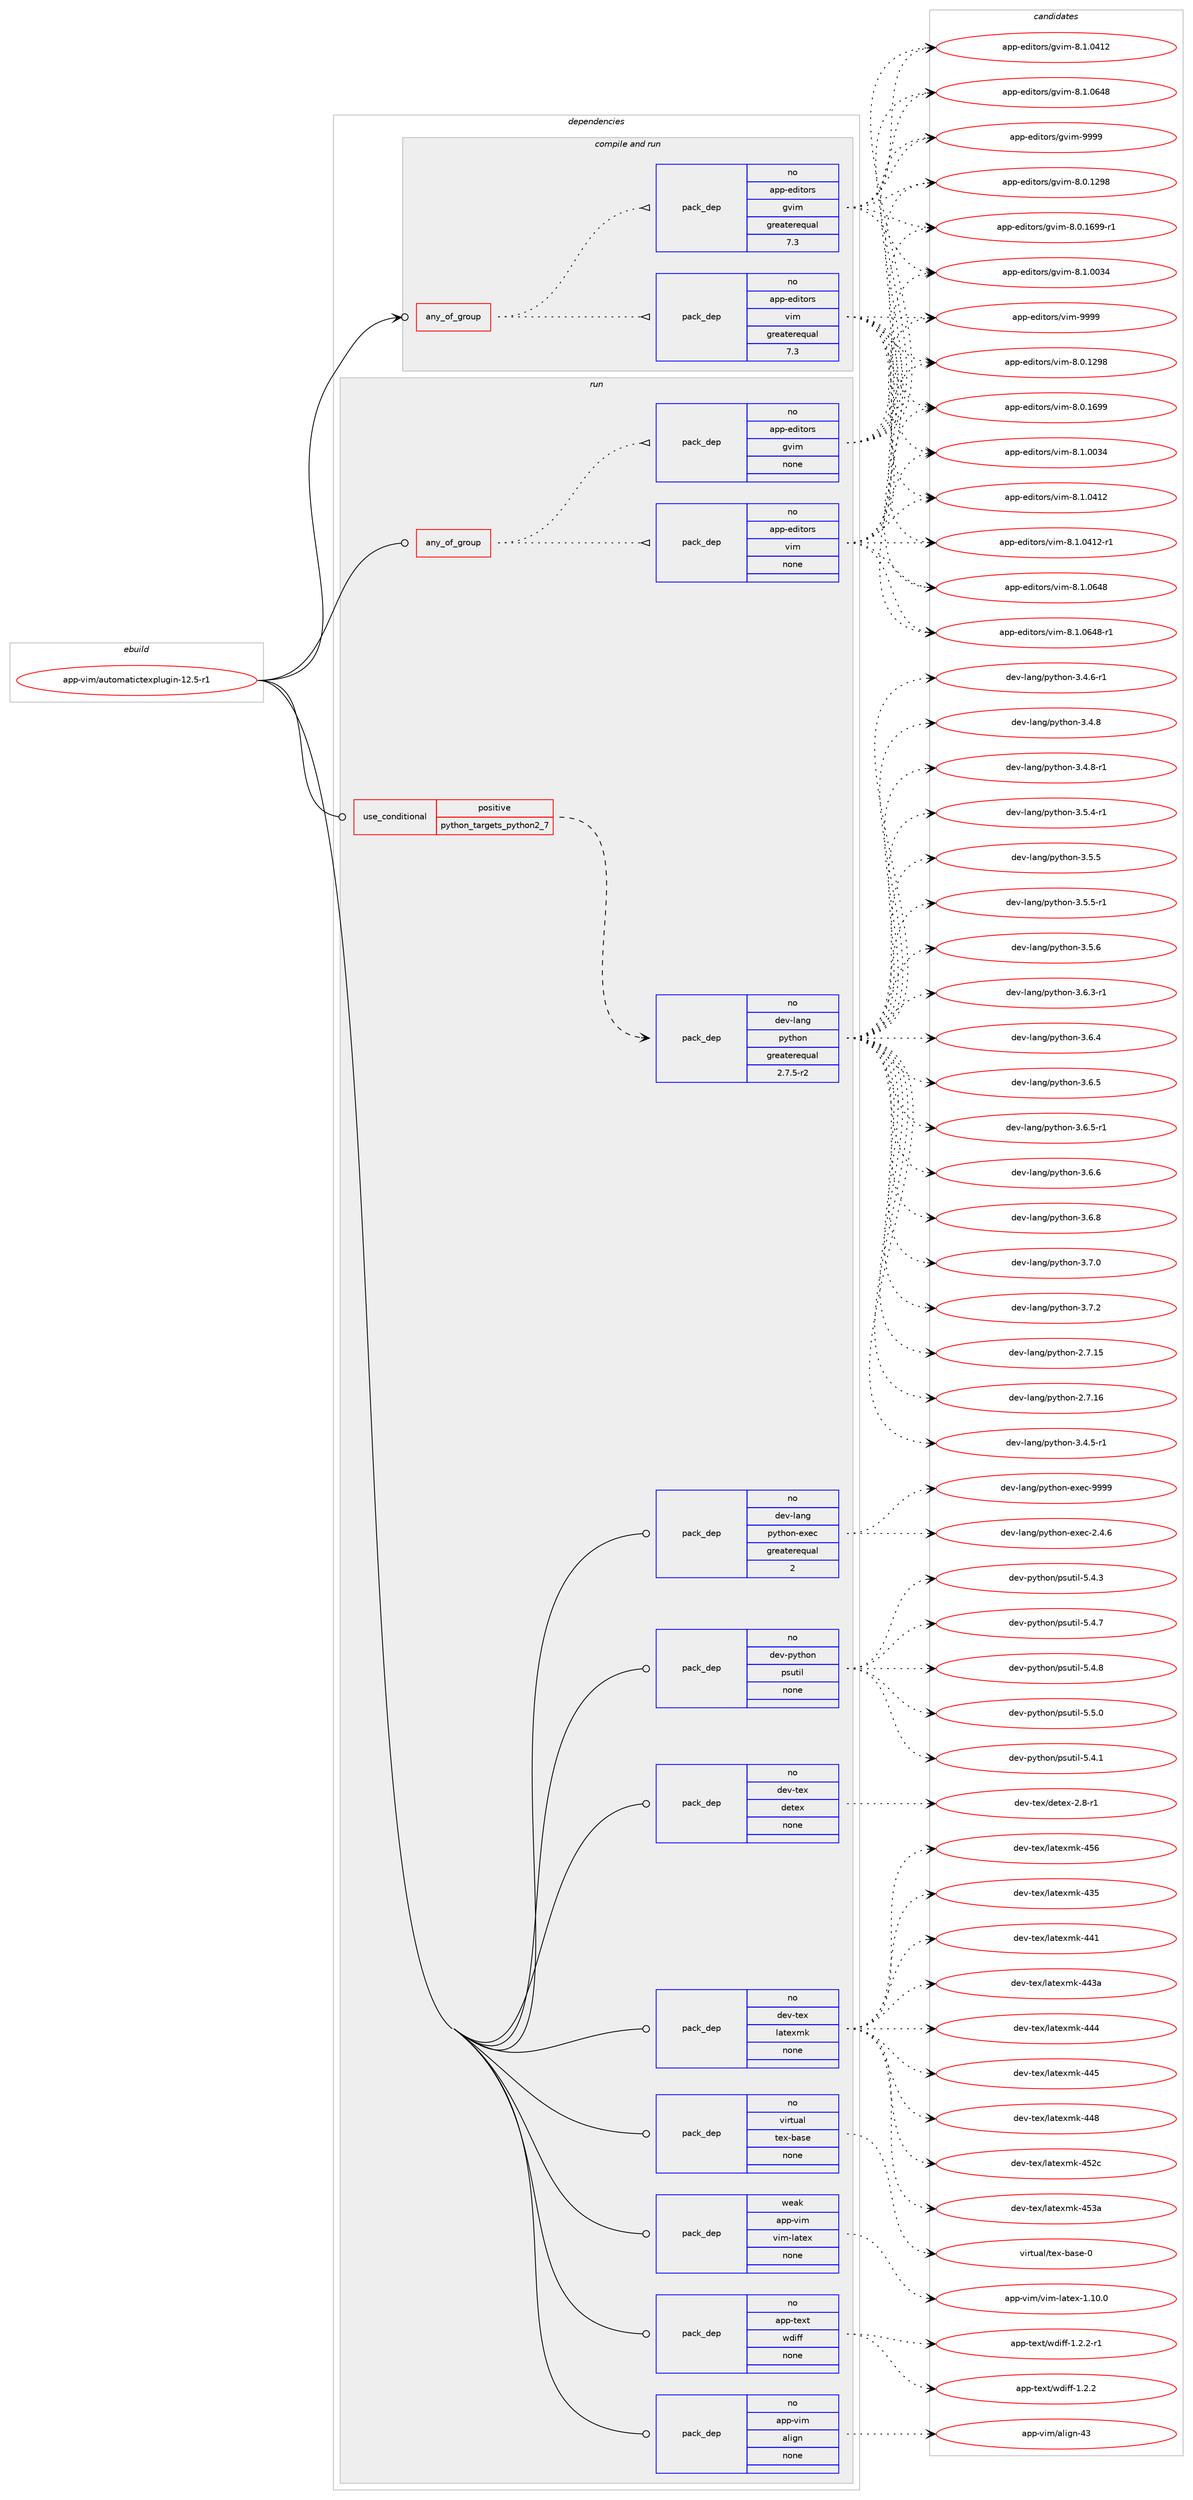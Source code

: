 digraph prolog {

# *************
# Graph options
# *************

newrank=true;
concentrate=true;
compound=true;
graph [rankdir=LR,fontname=Helvetica,fontsize=10,ranksep=1.5];#, ranksep=2.5, nodesep=0.2];
edge  [arrowhead=vee];
node  [fontname=Helvetica,fontsize=10];

# **********
# The ebuild
# **********

subgraph cluster_leftcol {
color=gray;
rank=same;
label=<<i>ebuild</i>>;
id [label="app-vim/automatictexplugin-12.5-r1", color=red, width=4, href="../app-vim/automatictexplugin-12.5-r1.svg"];
}

# ****************
# The dependencies
# ****************

subgraph cluster_midcol {
color=gray;
label=<<i>dependencies</i>>;
subgraph cluster_compile {
fillcolor="#eeeeee";
style=filled;
label=<<i>compile</i>>;
}
subgraph cluster_compileandrun {
fillcolor="#eeeeee";
style=filled;
label=<<i>compile and run</i>>;
subgraph any20043 {
dependency1313881 [label=<<TABLE BORDER="0" CELLBORDER="1" CELLSPACING="0" CELLPADDING="4"><TR><TD CELLPADDING="10">any_of_group</TD></TR></TABLE>>, shape=none, color=red];subgraph pack936925 {
dependency1313882 [label=<<TABLE BORDER="0" CELLBORDER="1" CELLSPACING="0" CELLPADDING="4" WIDTH="220"><TR><TD ROWSPAN="6" CELLPADDING="30">pack_dep</TD></TR><TR><TD WIDTH="110">no</TD></TR><TR><TD>app-editors</TD></TR><TR><TD>vim</TD></TR><TR><TD>greaterequal</TD></TR><TR><TD>7.3</TD></TR></TABLE>>, shape=none, color=blue];
}
dependency1313881:e -> dependency1313882:w [weight=20,style="dotted",arrowhead="oinv"];
subgraph pack936926 {
dependency1313883 [label=<<TABLE BORDER="0" CELLBORDER="1" CELLSPACING="0" CELLPADDING="4" WIDTH="220"><TR><TD ROWSPAN="6" CELLPADDING="30">pack_dep</TD></TR><TR><TD WIDTH="110">no</TD></TR><TR><TD>app-editors</TD></TR><TR><TD>gvim</TD></TR><TR><TD>greaterequal</TD></TR><TR><TD>7.3</TD></TR></TABLE>>, shape=none, color=blue];
}
dependency1313881:e -> dependency1313883:w [weight=20,style="dotted",arrowhead="oinv"];
}
id:e -> dependency1313881:w [weight=20,style="solid",arrowhead="odotvee"];
}
subgraph cluster_run {
fillcolor="#eeeeee";
style=filled;
label=<<i>run</i>>;
subgraph any20044 {
dependency1313884 [label=<<TABLE BORDER="0" CELLBORDER="1" CELLSPACING="0" CELLPADDING="4"><TR><TD CELLPADDING="10">any_of_group</TD></TR></TABLE>>, shape=none, color=red];subgraph pack936927 {
dependency1313885 [label=<<TABLE BORDER="0" CELLBORDER="1" CELLSPACING="0" CELLPADDING="4" WIDTH="220"><TR><TD ROWSPAN="6" CELLPADDING="30">pack_dep</TD></TR><TR><TD WIDTH="110">no</TD></TR><TR><TD>app-editors</TD></TR><TR><TD>vim</TD></TR><TR><TD>none</TD></TR><TR><TD></TD></TR></TABLE>>, shape=none, color=blue];
}
dependency1313884:e -> dependency1313885:w [weight=20,style="dotted",arrowhead="oinv"];
subgraph pack936928 {
dependency1313886 [label=<<TABLE BORDER="0" CELLBORDER="1" CELLSPACING="0" CELLPADDING="4" WIDTH="220"><TR><TD ROWSPAN="6" CELLPADDING="30">pack_dep</TD></TR><TR><TD WIDTH="110">no</TD></TR><TR><TD>app-editors</TD></TR><TR><TD>gvim</TD></TR><TR><TD>none</TD></TR><TR><TD></TD></TR></TABLE>>, shape=none, color=blue];
}
dependency1313884:e -> dependency1313886:w [weight=20,style="dotted",arrowhead="oinv"];
}
id:e -> dependency1313884:w [weight=20,style="solid",arrowhead="odot"];
subgraph cond356364 {
dependency1313887 [label=<<TABLE BORDER="0" CELLBORDER="1" CELLSPACING="0" CELLPADDING="4"><TR><TD ROWSPAN="3" CELLPADDING="10">use_conditional</TD></TR><TR><TD>positive</TD></TR><TR><TD>python_targets_python2_7</TD></TR></TABLE>>, shape=none, color=red];
subgraph pack936929 {
dependency1313888 [label=<<TABLE BORDER="0" CELLBORDER="1" CELLSPACING="0" CELLPADDING="4" WIDTH="220"><TR><TD ROWSPAN="6" CELLPADDING="30">pack_dep</TD></TR><TR><TD WIDTH="110">no</TD></TR><TR><TD>dev-lang</TD></TR><TR><TD>python</TD></TR><TR><TD>greaterequal</TD></TR><TR><TD>2.7.5-r2</TD></TR></TABLE>>, shape=none, color=blue];
}
dependency1313887:e -> dependency1313888:w [weight=20,style="dashed",arrowhead="vee"];
}
id:e -> dependency1313887:w [weight=20,style="solid",arrowhead="odot"];
subgraph pack936930 {
dependency1313889 [label=<<TABLE BORDER="0" CELLBORDER="1" CELLSPACING="0" CELLPADDING="4" WIDTH="220"><TR><TD ROWSPAN="6" CELLPADDING="30">pack_dep</TD></TR><TR><TD WIDTH="110">no</TD></TR><TR><TD>app-text</TD></TR><TR><TD>wdiff</TD></TR><TR><TD>none</TD></TR><TR><TD></TD></TR></TABLE>>, shape=none, color=blue];
}
id:e -> dependency1313889:w [weight=20,style="solid",arrowhead="odot"];
subgraph pack936931 {
dependency1313890 [label=<<TABLE BORDER="0" CELLBORDER="1" CELLSPACING="0" CELLPADDING="4" WIDTH="220"><TR><TD ROWSPAN="6" CELLPADDING="30">pack_dep</TD></TR><TR><TD WIDTH="110">no</TD></TR><TR><TD>app-vim</TD></TR><TR><TD>align</TD></TR><TR><TD>none</TD></TR><TR><TD></TD></TR></TABLE>>, shape=none, color=blue];
}
id:e -> dependency1313890:w [weight=20,style="solid",arrowhead="odot"];
subgraph pack936932 {
dependency1313891 [label=<<TABLE BORDER="0" CELLBORDER="1" CELLSPACING="0" CELLPADDING="4" WIDTH="220"><TR><TD ROWSPAN="6" CELLPADDING="30">pack_dep</TD></TR><TR><TD WIDTH="110">no</TD></TR><TR><TD>dev-lang</TD></TR><TR><TD>python-exec</TD></TR><TR><TD>greaterequal</TD></TR><TR><TD>2</TD></TR></TABLE>>, shape=none, color=blue];
}
id:e -> dependency1313891:w [weight=20,style="solid",arrowhead="odot"];
subgraph pack936933 {
dependency1313892 [label=<<TABLE BORDER="0" CELLBORDER="1" CELLSPACING="0" CELLPADDING="4" WIDTH="220"><TR><TD ROWSPAN="6" CELLPADDING="30">pack_dep</TD></TR><TR><TD WIDTH="110">no</TD></TR><TR><TD>dev-python</TD></TR><TR><TD>psutil</TD></TR><TR><TD>none</TD></TR><TR><TD></TD></TR></TABLE>>, shape=none, color=blue];
}
id:e -> dependency1313892:w [weight=20,style="solid",arrowhead="odot"];
subgraph pack936934 {
dependency1313893 [label=<<TABLE BORDER="0" CELLBORDER="1" CELLSPACING="0" CELLPADDING="4" WIDTH="220"><TR><TD ROWSPAN="6" CELLPADDING="30">pack_dep</TD></TR><TR><TD WIDTH="110">no</TD></TR><TR><TD>dev-tex</TD></TR><TR><TD>detex</TD></TR><TR><TD>none</TD></TR><TR><TD></TD></TR></TABLE>>, shape=none, color=blue];
}
id:e -> dependency1313893:w [weight=20,style="solid",arrowhead="odot"];
subgraph pack936935 {
dependency1313894 [label=<<TABLE BORDER="0" CELLBORDER="1" CELLSPACING="0" CELLPADDING="4" WIDTH="220"><TR><TD ROWSPAN="6" CELLPADDING="30">pack_dep</TD></TR><TR><TD WIDTH="110">no</TD></TR><TR><TD>dev-tex</TD></TR><TR><TD>latexmk</TD></TR><TR><TD>none</TD></TR><TR><TD></TD></TR></TABLE>>, shape=none, color=blue];
}
id:e -> dependency1313894:w [weight=20,style="solid",arrowhead="odot"];
subgraph pack936936 {
dependency1313895 [label=<<TABLE BORDER="0" CELLBORDER="1" CELLSPACING="0" CELLPADDING="4" WIDTH="220"><TR><TD ROWSPAN="6" CELLPADDING="30">pack_dep</TD></TR><TR><TD WIDTH="110">no</TD></TR><TR><TD>virtual</TD></TR><TR><TD>tex-base</TD></TR><TR><TD>none</TD></TR><TR><TD></TD></TR></TABLE>>, shape=none, color=blue];
}
id:e -> dependency1313895:w [weight=20,style="solid",arrowhead="odot"];
subgraph pack936937 {
dependency1313896 [label=<<TABLE BORDER="0" CELLBORDER="1" CELLSPACING="0" CELLPADDING="4" WIDTH="220"><TR><TD ROWSPAN="6" CELLPADDING="30">pack_dep</TD></TR><TR><TD WIDTH="110">weak</TD></TR><TR><TD>app-vim</TD></TR><TR><TD>vim-latex</TD></TR><TR><TD>none</TD></TR><TR><TD></TD></TR></TABLE>>, shape=none, color=blue];
}
id:e -> dependency1313896:w [weight=20,style="solid",arrowhead="odot"];
}
}

# **************
# The candidates
# **************

subgraph cluster_choices {
rank=same;
color=gray;
label=<<i>candidates</i>>;

subgraph choice936925 {
color=black;
nodesep=1;
choice971121124510110010511611111411547118105109455646484649505756 [label="app-editors/vim-8.0.1298", color=red, width=4,href="../app-editors/vim-8.0.1298.svg"];
choice971121124510110010511611111411547118105109455646484649545757 [label="app-editors/vim-8.0.1699", color=red, width=4,href="../app-editors/vim-8.0.1699.svg"];
choice971121124510110010511611111411547118105109455646494648485152 [label="app-editors/vim-8.1.0034", color=red, width=4,href="../app-editors/vim-8.1.0034.svg"];
choice971121124510110010511611111411547118105109455646494648524950 [label="app-editors/vim-8.1.0412", color=red, width=4,href="../app-editors/vim-8.1.0412.svg"];
choice9711211245101100105116111114115471181051094556464946485249504511449 [label="app-editors/vim-8.1.0412-r1", color=red, width=4,href="../app-editors/vim-8.1.0412-r1.svg"];
choice971121124510110010511611111411547118105109455646494648545256 [label="app-editors/vim-8.1.0648", color=red, width=4,href="../app-editors/vim-8.1.0648.svg"];
choice9711211245101100105116111114115471181051094556464946485452564511449 [label="app-editors/vim-8.1.0648-r1", color=red, width=4,href="../app-editors/vim-8.1.0648-r1.svg"];
choice9711211245101100105116111114115471181051094557575757 [label="app-editors/vim-9999", color=red, width=4,href="../app-editors/vim-9999.svg"];
dependency1313882:e -> choice971121124510110010511611111411547118105109455646484649505756:w [style=dotted,weight="100"];
dependency1313882:e -> choice971121124510110010511611111411547118105109455646484649545757:w [style=dotted,weight="100"];
dependency1313882:e -> choice971121124510110010511611111411547118105109455646494648485152:w [style=dotted,weight="100"];
dependency1313882:e -> choice971121124510110010511611111411547118105109455646494648524950:w [style=dotted,weight="100"];
dependency1313882:e -> choice9711211245101100105116111114115471181051094556464946485249504511449:w [style=dotted,weight="100"];
dependency1313882:e -> choice971121124510110010511611111411547118105109455646494648545256:w [style=dotted,weight="100"];
dependency1313882:e -> choice9711211245101100105116111114115471181051094556464946485452564511449:w [style=dotted,weight="100"];
dependency1313882:e -> choice9711211245101100105116111114115471181051094557575757:w [style=dotted,weight="100"];
}
subgraph choice936926 {
color=black;
nodesep=1;
choice971121124510110010511611111411547103118105109455646484649505756 [label="app-editors/gvim-8.0.1298", color=red, width=4,href="../app-editors/gvim-8.0.1298.svg"];
choice9711211245101100105116111114115471031181051094556464846495457574511449 [label="app-editors/gvim-8.0.1699-r1", color=red, width=4,href="../app-editors/gvim-8.0.1699-r1.svg"];
choice971121124510110010511611111411547103118105109455646494648485152 [label="app-editors/gvim-8.1.0034", color=red, width=4,href="../app-editors/gvim-8.1.0034.svg"];
choice971121124510110010511611111411547103118105109455646494648524950 [label="app-editors/gvim-8.1.0412", color=red, width=4,href="../app-editors/gvim-8.1.0412.svg"];
choice971121124510110010511611111411547103118105109455646494648545256 [label="app-editors/gvim-8.1.0648", color=red, width=4,href="../app-editors/gvim-8.1.0648.svg"];
choice9711211245101100105116111114115471031181051094557575757 [label="app-editors/gvim-9999", color=red, width=4,href="../app-editors/gvim-9999.svg"];
dependency1313883:e -> choice971121124510110010511611111411547103118105109455646484649505756:w [style=dotted,weight="100"];
dependency1313883:e -> choice9711211245101100105116111114115471031181051094556464846495457574511449:w [style=dotted,weight="100"];
dependency1313883:e -> choice971121124510110010511611111411547103118105109455646494648485152:w [style=dotted,weight="100"];
dependency1313883:e -> choice971121124510110010511611111411547103118105109455646494648524950:w [style=dotted,weight="100"];
dependency1313883:e -> choice971121124510110010511611111411547103118105109455646494648545256:w [style=dotted,weight="100"];
dependency1313883:e -> choice9711211245101100105116111114115471031181051094557575757:w [style=dotted,weight="100"];
}
subgraph choice936927 {
color=black;
nodesep=1;
choice971121124510110010511611111411547118105109455646484649505756 [label="app-editors/vim-8.0.1298", color=red, width=4,href="../app-editors/vim-8.0.1298.svg"];
choice971121124510110010511611111411547118105109455646484649545757 [label="app-editors/vim-8.0.1699", color=red, width=4,href="../app-editors/vim-8.0.1699.svg"];
choice971121124510110010511611111411547118105109455646494648485152 [label="app-editors/vim-8.1.0034", color=red, width=4,href="../app-editors/vim-8.1.0034.svg"];
choice971121124510110010511611111411547118105109455646494648524950 [label="app-editors/vim-8.1.0412", color=red, width=4,href="../app-editors/vim-8.1.0412.svg"];
choice9711211245101100105116111114115471181051094556464946485249504511449 [label="app-editors/vim-8.1.0412-r1", color=red, width=4,href="../app-editors/vim-8.1.0412-r1.svg"];
choice971121124510110010511611111411547118105109455646494648545256 [label="app-editors/vim-8.1.0648", color=red, width=4,href="../app-editors/vim-8.1.0648.svg"];
choice9711211245101100105116111114115471181051094556464946485452564511449 [label="app-editors/vim-8.1.0648-r1", color=red, width=4,href="../app-editors/vim-8.1.0648-r1.svg"];
choice9711211245101100105116111114115471181051094557575757 [label="app-editors/vim-9999", color=red, width=4,href="../app-editors/vim-9999.svg"];
dependency1313885:e -> choice971121124510110010511611111411547118105109455646484649505756:w [style=dotted,weight="100"];
dependency1313885:e -> choice971121124510110010511611111411547118105109455646484649545757:w [style=dotted,weight="100"];
dependency1313885:e -> choice971121124510110010511611111411547118105109455646494648485152:w [style=dotted,weight="100"];
dependency1313885:e -> choice971121124510110010511611111411547118105109455646494648524950:w [style=dotted,weight="100"];
dependency1313885:e -> choice9711211245101100105116111114115471181051094556464946485249504511449:w [style=dotted,weight="100"];
dependency1313885:e -> choice971121124510110010511611111411547118105109455646494648545256:w [style=dotted,weight="100"];
dependency1313885:e -> choice9711211245101100105116111114115471181051094556464946485452564511449:w [style=dotted,weight="100"];
dependency1313885:e -> choice9711211245101100105116111114115471181051094557575757:w [style=dotted,weight="100"];
}
subgraph choice936928 {
color=black;
nodesep=1;
choice971121124510110010511611111411547103118105109455646484649505756 [label="app-editors/gvim-8.0.1298", color=red, width=4,href="../app-editors/gvim-8.0.1298.svg"];
choice9711211245101100105116111114115471031181051094556464846495457574511449 [label="app-editors/gvim-8.0.1699-r1", color=red, width=4,href="../app-editors/gvim-8.0.1699-r1.svg"];
choice971121124510110010511611111411547103118105109455646494648485152 [label="app-editors/gvim-8.1.0034", color=red, width=4,href="../app-editors/gvim-8.1.0034.svg"];
choice971121124510110010511611111411547103118105109455646494648524950 [label="app-editors/gvim-8.1.0412", color=red, width=4,href="../app-editors/gvim-8.1.0412.svg"];
choice971121124510110010511611111411547103118105109455646494648545256 [label="app-editors/gvim-8.1.0648", color=red, width=4,href="../app-editors/gvim-8.1.0648.svg"];
choice9711211245101100105116111114115471031181051094557575757 [label="app-editors/gvim-9999", color=red, width=4,href="../app-editors/gvim-9999.svg"];
dependency1313886:e -> choice971121124510110010511611111411547103118105109455646484649505756:w [style=dotted,weight="100"];
dependency1313886:e -> choice9711211245101100105116111114115471031181051094556464846495457574511449:w [style=dotted,weight="100"];
dependency1313886:e -> choice971121124510110010511611111411547103118105109455646494648485152:w [style=dotted,weight="100"];
dependency1313886:e -> choice971121124510110010511611111411547103118105109455646494648524950:w [style=dotted,weight="100"];
dependency1313886:e -> choice971121124510110010511611111411547103118105109455646494648545256:w [style=dotted,weight="100"];
dependency1313886:e -> choice9711211245101100105116111114115471031181051094557575757:w [style=dotted,weight="100"];
}
subgraph choice936929 {
color=black;
nodesep=1;
choice10010111845108971101034711212111610411111045504655464953 [label="dev-lang/python-2.7.15", color=red, width=4,href="../dev-lang/python-2.7.15.svg"];
choice10010111845108971101034711212111610411111045504655464954 [label="dev-lang/python-2.7.16", color=red, width=4,href="../dev-lang/python-2.7.16.svg"];
choice1001011184510897110103471121211161041111104551465246534511449 [label="dev-lang/python-3.4.5-r1", color=red, width=4,href="../dev-lang/python-3.4.5-r1.svg"];
choice1001011184510897110103471121211161041111104551465246544511449 [label="dev-lang/python-3.4.6-r1", color=red, width=4,href="../dev-lang/python-3.4.6-r1.svg"];
choice100101118451089711010347112121116104111110455146524656 [label="dev-lang/python-3.4.8", color=red, width=4,href="../dev-lang/python-3.4.8.svg"];
choice1001011184510897110103471121211161041111104551465246564511449 [label="dev-lang/python-3.4.8-r1", color=red, width=4,href="../dev-lang/python-3.4.8-r1.svg"];
choice1001011184510897110103471121211161041111104551465346524511449 [label="dev-lang/python-3.5.4-r1", color=red, width=4,href="../dev-lang/python-3.5.4-r1.svg"];
choice100101118451089711010347112121116104111110455146534653 [label="dev-lang/python-3.5.5", color=red, width=4,href="../dev-lang/python-3.5.5.svg"];
choice1001011184510897110103471121211161041111104551465346534511449 [label="dev-lang/python-3.5.5-r1", color=red, width=4,href="../dev-lang/python-3.5.5-r1.svg"];
choice100101118451089711010347112121116104111110455146534654 [label="dev-lang/python-3.5.6", color=red, width=4,href="../dev-lang/python-3.5.6.svg"];
choice1001011184510897110103471121211161041111104551465446514511449 [label="dev-lang/python-3.6.3-r1", color=red, width=4,href="../dev-lang/python-3.6.3-r1.svg"];
choice100101118451089711010347112121116104111110455146544652 [label="dev-lang/python-3.6.4", color=red, width=4,href="../dev-lang/python-3.6.4.svg"];
choice100101118451089711010347112121116104111110455146544653 [label="dev-lang/python-3.6.5", color=red, width=4,href="../dev-lang/python-3.6.5.svg"];
choice1001011184510897110103471121211161041111104551465446534511449 [label="dev-lang/python-3.6.5-r1", color=red, width=4,href="../dev-lang/python-3.6.5-r1.svg"];
choice100101118451089711010347112121116104111110455146544654 [label="dev-lang/python-3.6.6", color=red, width=4,href="../dev-lang/python-3.6.6.svg"];
choice100101118451089711010347112121116104111110455146544656 [label="dev-lang/python-3.6.8", color=red, width=4,href="../dev-lang/python-3.6.8.svg"];
choice100101118451089711010347112121116104111110455146554648 [label="dev-lang/python-3.7.0", color=red, width=4,href="../dev-lang/python-3.7.0.svg"];
choice100101118451089711010347112121116104111110455146554650 [label="dev-lang/python-3.7.2", color=red, width=4,href="../dev-lang/python-3.7.2.svg"];
dependency1313888:e -> choice10010111845108971101034711212111610411111045504655464953:w [style=dotted,weight="100"];
dependency1313888:e -> choice10010111845108971101034711212111610411111045504655464954:w [style=dotted,weight="100"];
dependency1313888:e -> choice1001011184510897110103471121211161041111104551465246534511449:w [style=dotted,weight="100"];
dependency1313888:e -> choice1001011184510897110103471121211161041111104551465246544511449:w [style=dotted,weight="100"];
dependency1313888:e -> choice100101118451089711010347112121116104111110455146524656:w [style=dotted,weight="100"];
dependency1313888:e -> choice1001011184510897110103471121211161041111104551465246564511449:w [style=dotted,weight="100"];
dependency1313888:e -> choice1001011184510897110103471121211161041111104551465346524511449:w [style=dotted,weight="100"];
dependency1313888:e -> choice100101118451089711010347112121116104111110455146534653:w [style=dotted,weight="100"];
dependency1313888:e -> choice1001011184510897110103471121211161041111104551465346534511449:w [style=dotted,weight="100"];
dependency1313888:e -> choice100101118451089711010347112121116104111110455146534654:w [style=dotted,weight="100"];
dependency1313888:e -> choice1001011184510897110103471121211161041111104551465446514511449:w [style=dotted,weight="100"];
dependency1313888:e -> choice100101118451089711010347112121116104111110455146544652:w [style=dotted,weight="100"];
dependency1313888:e -> choice100101118451089711010347112121116104111110455146544653:w [style=dotted,weight="100"];
dependency1313888:e -> choice1001011184510897110103471121211161041111104551465446534511449:w [style=dotted,weight="100"];
dependency1313888:e -> choice100101118451089711010347112121116104111110455146544654:w [style=dotted,weight="100"];
dependency1313888:e -> choice100101118451089711010347112121116104111110455146544656:w [style=dotted,weight="100"];
dependency1313888:e -> choice100101118451089711010347112121116104111110455146554648:w [style=dotted,weight="100"];
dependency1313888:e -> choice100101118451089711010347112121116104111110455146554650:w [style=dotted,weight="100"];
}
subgraph choice936930 {
color=black;
nodesep=1;
choice971121124511610112011647119100105102102454946504650 [label="app-text/wdiff-1.2.2", color=red, width=4,href="../app-text/wdiff-1.2.2.svg"];
choice9711211245116101120116471191001051021024549465046504511449 [label="app-text/wdiff-1.2.2-r1", color=red, width=4,href="../app-text/wdiff-1.2.2-r1.svg"];
dependency1313889:e -> choice971121124511610112011647119100105102102454946504650:w [style=dotted,weight="100"];
dependency1313889:e -> choice9711211245116101120116471191001051021024549465046504511449:w [style=dotted,weight="100"];
}
subgraph choice936931 {
color=black;
nodesep=1;
choice97112112451181051094797108105103110455251 [label="app-vim/align-43", color=red, width=4,href="../app-vim/align-43.svg"];
dependency1313890:e -> choice97112112451181051094797108105103110455251:w [style=dotted,weight="100"];
}
subgraph choice936932 {
color=black;
nodesep=1;
choice1001011184510897110103471121211161041111104510112010199455046524654 [label="dev-lang/python-exec-2.4.6", color=red, width=4,href="../dev-lang/python-exec-2.4.6.svg"];
choice10010111845108971101034711212111610411111045101120101994557575757 [label="dev-lang/python-exec-9999", color=red, width=4,href="../dev-lang/python-exec-9999.svg"];
dependency1313891:e -> choice1001011184510897110103471121211161041111104510112010199455046524654:w [style=dotted,weight="100"];
dependency1313891:e -> choice10010111845108971101034711212111610411111045101120101994557575757:w [style=dotted,weight="100"];
}
subgraph choice936933 {
color=black;
nodesep=1;
choice1001011184511212111610411111047112115117116105108455346524649 [label="dev-python/psutil-5.4.1", color=red, width=4,href="../dev-python/psutil-5.4.1.svg"];
choice1001011184511212111610411111047112115117116105108455346524651 [label="dev-python/psutil-5.4.3", color=red, width=4,href="../dev-python/psutil-5.4.3.svg"];
choice1001011184511212111610411111047112115117116105108455346524655 [label="dev-python/psutil-5.4.7", color=red, width=4,href="../dev-python/psutil-5.4.7.svg"];
choice1001011184511212111610411111047112115117116105108455346524656 [label="dev-python/psutil-5.4.8", color=red, width=4,href="../dev-python/psutil-5.4.8.svg"];
choice1001011184511212111610411111047112115117116105108455346534648 [label="dev-python/psutil-5.5.0", color=red, width=4,href="../dev-python/psutil-5.5.0.svg"];
dependency1313892:e -> choice1001011184511212111610411111047112115117116105108455346524649:w [style=dotted,weight="100"];
dependency1313892:e -> choice1001011184511212111610411111047112115117116105108455346524651:w [style=dotted,weight="100"];
dependency1313892:e -> choice1001011184511212111610411111047112115117116105108455346524655:w [style=dotted,weight="100"];
dependency1313892:e -> choice1001011184511212111610411111047112115117116105108455346524656:w [style=dotted,weight="100"];
dependency1313892:e -> choice1001011184511212111610411111047112115117116105108455346534648:w [style=dotted,weight="100"];
}
subgraph choice936934 {
color=black;
nodesep=1;
choice1001011184511610112047100101116101120455046564511449 [label="dev-tex/detex-2.8-r1", color=red, width=4,href="../dev-tex/detex-2.8-r1.svg"];
dependency1313893:e -> choice1001011184511610112047100101116101120455046564511449:w [style=dotted,weight="100"];
}
subgraph choice936935 {
color=black;
nodesep=1;
choice10010111845116101120471089711610112010910745525153 [label="dev-tex/latexmk-435", color=red, width=4,href="../dev-tex/latexmk-435.svg"];
choice10010111845116101120471089711610112010910745525249 [label="dev-tex/latexmk-441", color=red, width=4,href="../dev-tex/latexmk-441.svg"];
choice1001011184511610112047108971161011201091074552525197 [label="dev-tex/latexmk-443a", color=red, width=4,href="../dev-tex/latexmk-443a.svg"];
choice10010111845116101120471089711610112010910745525252 [label="dev-tex/latexmk-444", color=red, width=4,href="../dev-tex/latexmk-444.svg"];
choice10010111845116101120471089711610112010910745525253 [label="dev-tex/latexmk-445", color=red, width=4,href="../dev-tex/latexmk-445.svg"];
choice10010111845116101120471089711610112010910745525256 [label="dev-tex/latexmk-448", color=red, width=4,href="../dev-tex/latexmk-448.svg"];
choice1001011184511610112047108971161011201091074552535099 [label="dev-tex/latexmk-452c", color=red, width=4,href="../dev-tex/latexmk-452c.svg"];
choice1001011184511610112047108971161011201091074552535197 [label="dev-tex/latexmk-453a", color=red, width=4,href="../dev-tex/latexmk-453a.svg"];
choice10010111845116101120471089711610112010910745525354 [label="dev-tex/latexmk-456", color=red, width=4,href="../dev-tex/latexmk-456.svg"];
dependency1313894:e -> choice10010111845116101120471089711610112010910745525153:w [style=dotted,weight="100"];
dependency1313894:e -> choice10010111845116101120471089711610112010910745525249:w [style=dotted,weight="100"];
dependency1313894:e -> choice1001011184511610112047108971161011201091074552525197:w [style=dotted,weight="100"];
dependency1313894:e -> choice10010111845116101120471089711610112010910745525252:w [style=dotted,weight="100"];
dependency1313894:e -> choice10010111845116101120471089711610112010910745525253:w [style=dotted,weight="100"];
dependency1313894:e -> choice10010111845116101120471089711610112010910745525256:w [style=dotted,weight="100"];
dependency1313894:e -> choice1001011184511610112047108971161011201091074552535099:w [style=dotted,weight="100"];
dependency1313894:e -> choice1001011184511610112047108971161011201091074552535197:w [style=dotted,weight="100"];
dependency1313894:e -> choice10010111845116101120471089711610112010910745525354:w [style=dotted,weight="100"];
}
subgraph choice936936 {
color=black;
nodesep=1;
choice11810511411611797108471161011204598971151014548 [label="virtual/tex-base-0", color=red, width=4,href="../virtual/tex-base-0.svg"];
dependency1313895:e -> choice11810511411611797108471161011204598971151014548:w [style=dotted,weight="100"];
}
subgraph choice936937 {
color=black;
nodesep=1;
choice971121124511810510947118105109451089711610112045494649484648 [label="app-vim/vim-latex-1.10.0", color=red, width=4,href="../app-vim/vim-latex-1.10.0.svg"];
dependency1313896:e -> choice971121124511810510947118105109451089711610112045494649484648:w [style=dotted,weight="100"];
}
}

}
